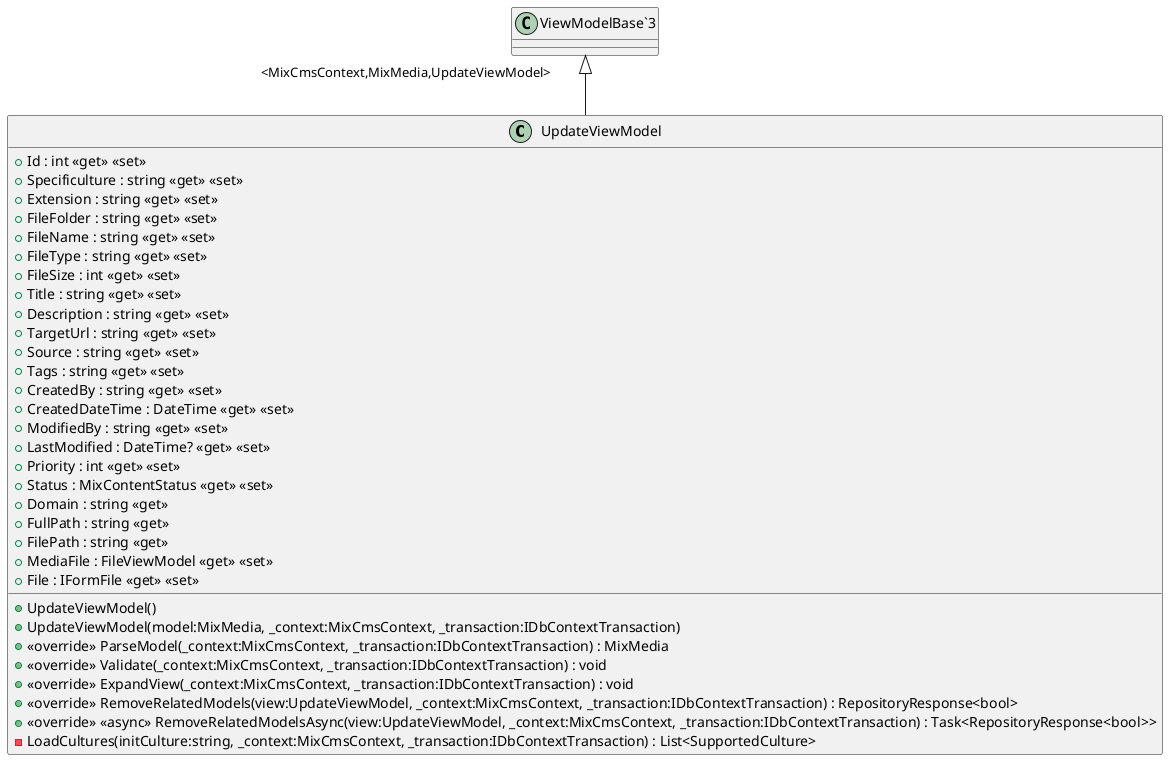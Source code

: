 @startuml
class UpdateViewModel {
    + Id : int <<get>> <<set>>
    + Specificulture : string <<get>> <<set>>
    + Extension : string <<get>> <<set>>
    + FileFolder : string <<get>> <<set>>
    + FileName : string <<get>> <<set>>
    + FileType : string <<get>> <<set>>
    + FileSize : int <<get>> <<set>>
    + Title : string <<get>> <<set>>
    + Description : string <<get>> <<set>>
    + TargetUrl : string <<get>> <<set>>
    + Source : string <<get>> <<set>>
    + Tags : string <<get>> <<set>>
    + CreatedBy : string <<get>> <<set>>
    + CreatedDateTime : DateTime <<get>> <<set>>
    + ModifiedBy : string <<get>> <<set>>
    + LastModified : DateTime? <<get>> <<set>>
    + Priority : int <<get>> <<set>>
    + Status : MixContentStatus <<get>> <<set>>
    + Domain : string <<get>>
    + FullPath : string <<get>>
    + FilePath : string <<get>>
    + MediaFile : FileViewModel <<get>> <<set>>
    + File : IFormFile <<get>> <<set>>
    + UpdateViewModel()
    + UpdateViewModel(model:MixMedia, _context:MixCmsContext, _transaction:IDbContextTransaction)
    + <<override>> ParseModel(_context:MixCmsContext, _transaction:IDbContextTransaction) : MixMedia
    + <<override>> Validate(_context:MixCmsContext, _transaction:IDbContextTransaction) : void
    + <<override>> ExpandView(_context:MixCmsContext, _transaction:IDbContextTransaction) : void
    + <<override>> RemoveRelatedModels(view:UpdateViewModel, _context:MixCmsContext, _transaction:IDbContextTransaction) : RepositoryResponse<bool>
    + <<override>> <<async>> RemoveRelatedModelsAsync(view:UpdateViewModel, _context:MixCmsContext, _transaction:IDbContextTransaction) : Task<RepositoryResponse<bool>>
    - LoadCultures(initCulture:string, _context:MixCmsContext, _transaction:IDbContextTransaction) : List<SupportedCulture>
}
"ViewModelBase`3" "<MixCmsContext,MixMedia,UpdateViewModel>" <|-- UpdateViewModel
@enduml
